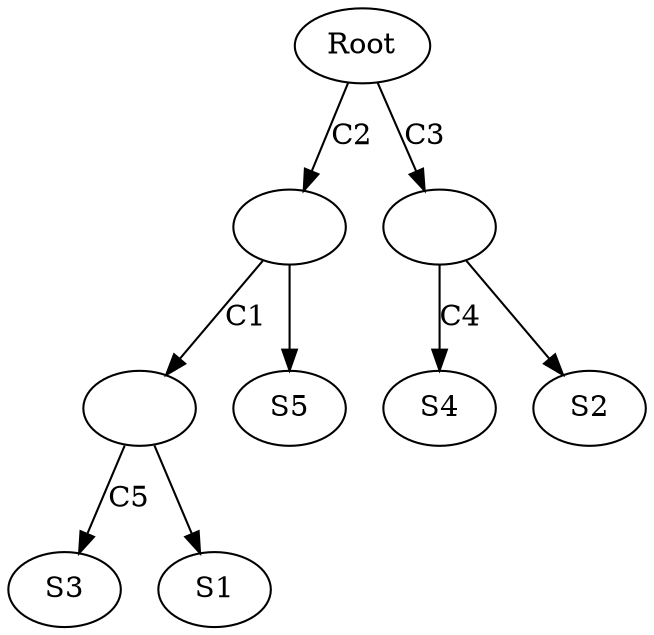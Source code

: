 digraph {
    0 [ label ="Root"]
    1 [ label =""]
    2 [ label =""]
    3 [ label =""]
    4 [ label ="S3"]
    5 [ label ="S4"]
    6 [ label ="S5"]
    7 [ label ="S1"]
    8 [ label ="S2"]
    0 -> 1 [ label ="C2"]
    1 -> 2 [ label ="C1"]
    0 -> 3 [ label ="C3"]
    2 -> 4 [ label ="C5"]
    3 -> 5 [ label ="C4"]
    1 -> 6 [ label =""]
    2 -> 7 [ label =""]
    3 -> 8 [ label =""]
}